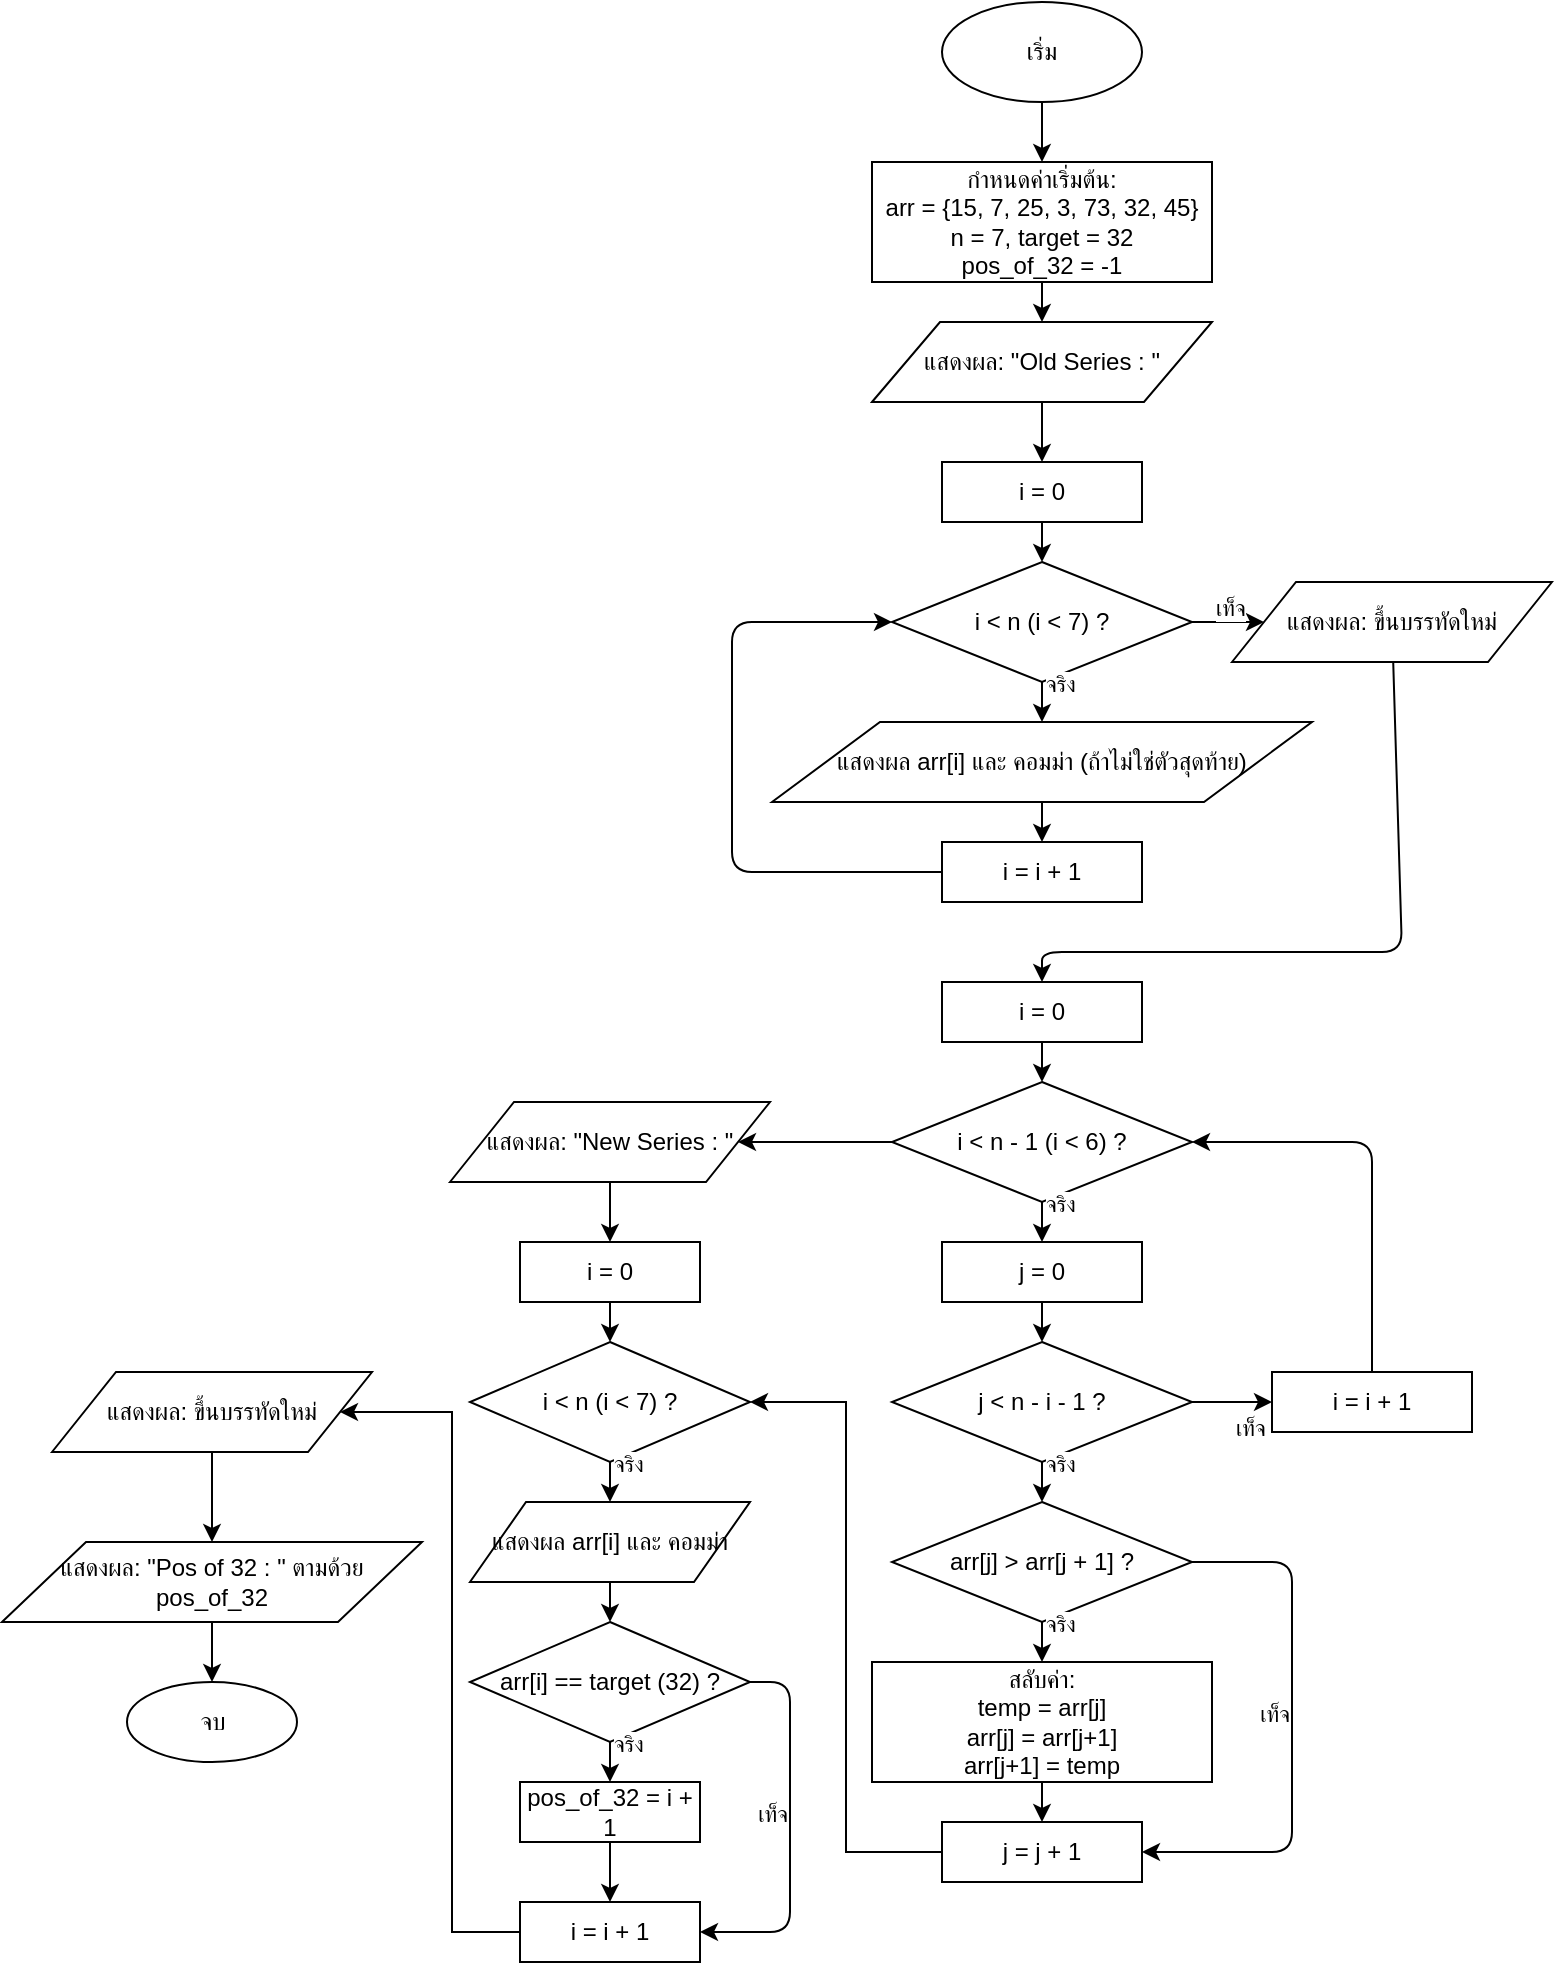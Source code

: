 <mxfile version="28.2.5">
  <diagram name="หน้า-1" id="JAtim3gwPv2wbX15YiME">
    <mxGraphModel grid="1" page="1" gridSize="10" guides="1" tooltips="1" connect="1" arrows="1" fold="1" pageScale="1" pageWidth="827" pageHeight="1169" math="0" shadow="0">
      <root>
        <mxCell id="0" />
        <mxCell id="1" parent="0" />
        <mxCell id="VpsRoXnAVwTWsBZwG4X2-1" value="เริ่ม" style="ellipse;whiteSpace=wrap;html=1;" vertex="1" parent="1">
          <mxGeometry x="475" y="30" width="100" height="50" as="geometry" />
        </mxCell>
        <mxCell id="VpsRoXnAVwTWsBZwG4X2-2" value="กำหนดค่าเริ่มต้น:&#xa;arr = {15, 7, 25, 3, 73, 32, 45}&#xa;n = 7, target = 32&#xa;pos_of_32 = -1" style="rounded=0;whiteSpace=wrap;html=1;" vertex="1" parent="1">
          <mxGeometry x="440" y="110" width="170" height="60" as="geometry" />
        </mxCell>
        <mxCell id="VpsRoXnAVwTWsBZwG4X2-3" value="" style="endArrow=classic;html=1;entryDx=0;entryDy=0;" edge="1" parent="1" source="VpsRoXnAVwTWsBZwG4X2-1" target="VpsRoXnAVwTWsBZwG4X2-2">
          <mxGeometry width="50" height="50" relative="1" as="geometry">
            <mxPoint x="525" y="80" as="sourcePoint" />
            <mxPoint x="525" y="110" as="targetPoint" />
          </mxGeometry>
        </mxCell>
        <mxCell id="VpsRoXnAVwTWsBZwG4X2-4" value="แสดงผล: &quot;Old Series : &quot;" style="shape=parallelogram;perimeter=parallelogramPerimeter;whiteSpace=wrap;html=1;rounded=0;" vertex="1" parent="1">
          <mxGeometry x="440" y="190" width="170" height="40" as="geometry" />
        </mxCell>
        <mxCell id="VpsRoXnAVwTWsBZwG4X2-5" value="" style="endArrow=classic;html=1;entryDx=0;entryDy=0;" edge="1" parent="1" source="VpsRoXnAVwTWsBZwG4X2-2" target="VpsRoXnAVwTWsBZwG4X2-4">
          <mxGeometry width="50" height="50" relative="1" as="geometry">
            <mxPoint x="525" y="170" as="sourcePoint" />
            <mxPoint x="525" y="190" as="targetPoint" />
          </mxGeometry>
        </mxCell>
        <mxCell id="VpsRoXnAVwTWsBZwG4X2-6" value="i = 0" style="rounded=0;whiteSpace=wrap;html=1;" vertex="1" parent="1">
          <mxGeometry x="475" y="260" width="100" height="30" as="geometry" />
        </mxCell>
        <mxCell id="VpsRoXnAVwTWsBZwG4X2-7" value="" style="endArrow=classic;html=1;entryDx=0;entryDy=0;" edge="1" parent="1" source="VpsRoXnAVwTWsBZwG4X2-4" target="VpsRoXnAVwTWsBZwG4X2-6">
          <mxGeometry width="50" height="50" relative="1" as="geometry">
            <mxPoint x="525" y="230" as="sourcePoint" />
            <mxPoint x="525" y="260" as="targetPoint" />
          </mxGeometry>
        </mxCell>
        <mxCell id="VpsRoXnAVwTWsBZwG4X2-8" value="i &lt; n (i &lt; 7) ?" style="rhombus;whiteSpace=wrap;html=1;" vertex="1" parent="1">
          <mxGeometry x="450" y="310" width="150" height="60" as="geometry" />
        </mxCell>
        <mxCell id="VpsRoXnAVwTWsBZwG4X2-9" value="" style="endArrow=classic;html=1;entryDx=0;entryDy=0;" edge="1" parent="1" source="VpsRoXnAVwTWsBZwG4X2-6" target="VpsRoXnAVwTWsBZwG4X2-8">
          <mxGeometry width="50" height="50" relative="1" as="geometry">
            <mxPoint x="525" y="290" as="sourcePoint" />
            <mxPoint x="525" y="310" as="targetPoint" />
          </mxGeometry>
        </mxCell>
        <mxCell id="VpsRoXnAVwTWsBZwG4X2-10" value="แสดงผล arr[i] และ คอมม่า (ถ้าไม่ใช่ตัวสุดท้าย)" style="shape=parallelogram;perimeter=parallelogramPerimeter;whiteSpace=wrap;html=1;rounded=0;" vertex="1" parent="1">
          <mxGeometry x="390" y="390" width="270" height="40" as="geometry" />
        </mxCell>
        <mxCell id="VpsRoXnAVwTWsBZwG4X2-11" value="จริง" style="edgeStyle=orthogonalEdgeStyle;html=1;align=left;verticalAlign=bottom;" edge="1" parent="1" source="VpsRoXnAVwTWsBZwG4X2-8" target="VpsRoXnAVwTWsBZwG4X2-10">
          <mxGeometry relative="1" as="geometry">
            <mxPoint x="525" y="370" as="sourcePoint" />
          </mxGeometry>
        </mxCell>
        <mxCell id="VpsRoXnAVwTWsBZwG4X2-12" value="i = i + 1" style="rounded=0;whiteSpace=wrap;html=1;" vertex="1" parent="1">
          <mxGeometry x="475" y="450" width="100" height="30" as="geometry" />
        </mxCell>
        <mxCell id="VpsRoXnAVwTWsBZwG4X2-13" value="" style="endArrow=classic;html=1;entryDx=0;entryDy=0;" edge="1" parent="1" source="VpsRoXnAVwTWsBZwG4X2-10" target="VpsRoXnAVwTWsBZwG4X2-12">
          <mxGeometry width="50" height="50" relative="1" as="geometry">
            <mxPoint x="525" y="430" as="sourcePoint" />
            <mxPoint x="525" y="450" as="targetPoint" />
          </mxGeometry>
        </mxCell>
        <mxCell id="VpsRoXnAVwTWsBZwG4X2-14" value="" style="endArrow=classic;html=1;entryDx=0;entryDy=0;exitDx=0;exitDy=0;" edge="1" parent="1" source="VpsRoXnAVwTWsBZwG4X2-12" target="VpsRoXnAVwTWsBZwG4X2-8">
          <mxGeometry width="50" height="50" relative="1" as="geometry">
            <mxPoint x="525" y="480" as="sourcePoint" />
            <Array as="points">
              <mxPoint x="370" y="465" />
              <mxPoint x="370" y="400" />
              <mxPoint x="370" y="340" />
            </Array>
          </mxGeometry>
        </mxCell>
        <mxCell id="VpsRoXnAVwTWsBZwG4X2-15" value="แสดงผล: ขึ้นบรรทัดใหม่" style="shape=parallelogram;perimeter=parallelogramPerimeter;whiteSpace=wrap;html=1;rounded=0;" vertex="1" parent="1">
          <mxGeometry x="620" y="320" width="160" height="40" as="geometry" />
        </mxCell>
        <mxCell id="VpsRoXnAVwTWsBZwG4X2-16" value="เท็จ" style="edgeStyle=orthogonalEdgeStyle;html=1;align=left;verticalAlign=top;" edge="1" parent="1" source="VpsRoXnAVwTWsBZwG4X2-8" target="VpsRoXnAVwTWsBZwG4X2-15">
          <mxGeometry x="-0.444" y="20" relative="1" as="geometry">
            <mxPoint x="525" y="340" as="sourcePoint" />
            <Array as="points">
              <mxPoint x="600" y="340" />
              <mxPoint x="600" y="340" />
            </Array>
            <mxPoint as="offset" />
          </mxGeometry>
        </mxCell>
        <mxCell id="VpsRoXnAVwTWsBZwG4X2-17" value="i = 0" style="rounded=0;whiteSpace=wrap;html=1;" vertex="1" parent="1">
          <mxGeometry x="475" y="520" width="100" height="30" as="geometry" />
        </mxCell>
        <mxCell id="VpsRoXnAVwTWsBZwG4X2-18" value="" style="endArrow=classic;html=1;entryDx=0;entryDy=0;" edge="1" parent="1" source="VpsRoXnAVwTWsBZwG4X2-15" target="VpsRoXnAVwTWsBZwG4X2-17">
          <mxGeometry width="50" height="50" relative="1" as="geometry">
            <mxPoint x="705" y="360" as="sourcePoint" />
            <Array as="points">
              <mxPoint x="705" y="505" />
              <mxPoint x="525" y="505" />
            </Array>
          </mxGeometry>
        </mxCell>
        <mxCell id="VpsRoXnAVwTWsBZwG4X2-58" value="" style="edgeStyle=orthogonalEdgeStyle;rounded=0;orthogonalLoop=1;jettySize=auto;html=1;" edge="1" parent="1" source="VpsRoXnAVwTWsBZwG4X2-19" target="VpsRoXnAVwTWsBZwG4X2-36">
          <mxGeometry relative="1" as="geometry" />
        </mxCell>
        <mxCell id="VpsRoXnAVwTWsBZwG4X2-19" value="i &lt; n - 1 (i &lt; 6) ?" style="rhombus;whiteSpace=wrap;html=1;" vertex="1" parent="1">
          <mxGeometry x="450" y="570" width="150" height="60" as="geometry" />
        </mxCell>
        <mxCell id="VpsRoXnAVwTWsBZwG4X2-20" value="" style="endArrow=classic;html=1;entryDx=0;entryDy=0;" edge="1" parent="1" source="VpsRoXnAVwTWsBZwG4X2-17" target="VpsRoXnAVwTWsBZwG4X2-19">
          <mxGeometry width="50" height="50" relative="1" as="geometry">
            <mxPoint x="525" y="550" as="sourcePoint" />
            <mxPoint x="525" y="570" as="targetPoint" />
          </mxGeometry>
        </mxCell>
        <mxCell id="VpsRoXnAVwTWsBZwG4X2-21" value="j = 0" style="rounded=0;whiteSpace=wrap;html=1;" vertex="1" parent="1">
          <mxGeometry x="475" y="650" width="100" height="30" as="geometry" />
        </mxCell>
        <mxCell id="VpsRoXnAVwTWsBZwG4X2-22" value="จริง" style="edgeStyle=orthogonalEdgeStyle;html=1;align=left;verticalAlign=bottom;" edge="1" parent="1" source="VpsRoXnAVwTWsBZwG4X2-19" target="VpsRoXnAVwTWsBZwG4X2-21">
          <mxGeometry relative="1" as="geometry">
            <mxPoint x="525" y="630" as="sourcePoint" />
          </mxGeometry>
        </mxCell>
        <mxCell id="VpsRoXnAVwTWsBZwG4X2-23" value="j &lt; n - i - 1 ?" style="rhombus;whiteSpace=wrap;html=1;" vertex="1" parent="1">
          <mxGeometry x="450" y="700" width="150" height="60" as="geometry" />
        </mxCell>
        <mxCell id="VpsRoXnAVwTWsBZwG4X2-24" value="" style="endArrow=classic;html=1;entryDx=0;entryDy=0;" edge="1" parent="1" source="VpsRoXnAVwTWsBZwG4X2-21" target="VpsRoXnAVwTWsBZwG4X2-23">
          <mxGeometry width="50" height="50" relative="1" as="geometry">
            <mxPoint x="525" y="680" as="sourcePoint" />
            <mxPoint x="525" y="700" as="targetPoint" />
          </mxGeometry>
        </mxCell>
        <mxCell id="VpsRoXnAVwTWsBZwG4X2-25" value="arr[j] &gt; arr[j + 1] ?" style="rhombus;whiteSpace=wrap;html=1;" vertex="1" parent="1">
          <mxGeometry x="450" y="780" width="150" height="60" as="geometry" />
        </mxCell>
        <mxCell id="VpsRoXnAVwTWsBZwG4X2-26" value="จริง" style="edgeStyle=orthogonalEdgeStyle;html=1;align=left;verticalAlign=bottom;" edge="1" parent="1" source="VpsRoXnAVwTWsBZwG4X2-23" target="VpsRoXnAVwTWsBZwG4X2-25">
          <mxGeometry relative="1" as="geometry">
            <mxPoint x="525" y="760" as="sourcePoint" />
          </mxGeometry>
        </mxCell>
        <mxCell id="VpsRoXnAVwTWsBZwG4X2-27" value="สลับค่า:&#xa;temp = arr[j]&#xa;arr[j] = arr[j+1]&#xa;arr[j+1] = temp" style="rounded=0;whiteSpace=wrap;html=1;" vertex="1" parent="1">
          <mxGeometry x="440" y="860" width="170" height="60" as="geometry" />
        </mxCell>
        <mxCell id="VpsRoXnAVwTWsBZwG4X2-28" value="จริง" style="edgeStyle=orthogonalEdgeStyle;html=1;align=left;verticalAlign=bottom;" edge="1" parent="1" source="VpsRoXnAVwTWsBZwG4X2-25" target="VpsRoXnAVwTWsBZwG4X2-27">
          <mxGeometry relative="1" as="geometry">
            <mxPoint x="525" y="840" as="sourcePoint" />
          </mxGeometry>
        </mxCell>
        <mxCell id="VpsRoXnAVwTWsBZwG4X2-64" style="edgeStyle=orthogonalEdgeStyle;rounded=0;orthogonalLoop=1;jettySize=auto;html=1;entryX=1;entryY=0.5;entryDx=0;entryDy=0;" edge="1" parent="1" source="VpsRoXnAVwTWsBZwG4X2-29" target="VpsRoXnAVwTWsBZwG4X2-40">
          <mxGeometry relative="1" as="geometry" />
        </mxCell>
        <mxCell id="VpsRoXnAVwTWsBZwG4X2-29" value="j = j + 1" style="rounded=0;whiteSpace=wrap;html=1;" vertex="1" parent="1">
          <mxGeometry x="475" y="940" width="100" height="30" as="geometry" />
        </mxCell>
        <mxCell id="VpsRoXnAVwTWsBZwG4X2-30" value="" style="endArrow=classic;html=1;entryDx=0;entryDy=0;" edge="1" parent="1" source="VpsRoXnAVwTWsBZwG4X2-27" target="VpsRoXnAVwTWsBZwG4X2-29">
          <mxGeometry width="50" height="50" relative="1" as="geometry">
            <mxPoint x="525" y="920" as="sourcePoint" />
            <mxPoint x="525" y="940" as="targetPoint" />
          </mxGeometry>
        </mxCell>
        <mxCell id="VpsRoXnAVwTWsBZwG4X2-31" value="เท็จ" style="edgeStyle=orthogonalEdgeStyle;html=1;align=right;verticalAlign=bottom;" edge="1" parent="1" source="VpsRoXnAVwTWsBZwG4X2-25" target="VpsRoXnAVwTWsBZwG4X2-29">
          <mxGeometry relative="1" as="geometry">
            <mxPoint x="600" y="810" as="sourcePoint" />
            <Array as="points">
              <mxPoint x="650" y="810" />
              <mxPoint x="650" y="955" />
            </Array>
          </mxGeometry>
        </mxCell>
        <mxCell id="VpsRoXnAVwTWsBZwG4X2-33" value="i = i + 1" style="rounded=0;whiteSpace=wrap;html=1;" vertex="1" parent="1">
          <mxGeometry x="640" y="715" width="100" height="30" as="geometry" />
        </mxCell>
        <mxCell id="VpsRoXnAVwTWsBZwG4X2-34" value="เท็จ" style="edgeStyle=orthogonalEdgeStyle;html=1;align=left;verticalAlign=top;" edge="1" parent="1" source="VpsRoXnAVwTWsBZwG4X2-23" target="VpsRoXnAVwTWsBZwG4X2-33">
          <mxGeometry relative="1" as="geometry">
            <mxPoint x="600" y="730" as="sourcePoint" />
            <Array as="points">
              <mxPoint x="630" y="730" />
              <mxPoint x="630" y="730" />
            </Array>
          </mxGeometry>
        </mxCell>
        <mxCell id="VpsRoXnAVwTWsBZwG4X2-35" value="" style="endArrow=classic;html=1;entryDx=0;entryDy=0;exitDx=0;exitDy=0;" edge="1" parent="1" source="VpsRoXnAVwTWsBZwG4X2-33" target="VpsRoXnAVwTWsBZwG4X2-19">
          <mxGeometry width="50" height="50" relative="1" as="geometry">
            <mxPoint x="690" y="745" as="sourcePoint" />
            <Array as="points">
              <mxPoint x="690" y="600" />
            </Array>
          </mxGeometry>
        </mxCell>
        <mxCell id="VpsRoXnAVwTWsBZwG4X2-36" value="แสดงผล: &quot;New Series : &quot;" style="shape=parallelogram;perimeter=parallelogramPerimeter;whiteSpace=wrap;html=1;rounded=0;" vertex="1" parent="1">
          <mxGeometry x="229" y="580" width="160" height="40" as="geometry" />
        </mxCell>
        <mxCell id="VpsRoXnAVwTWsBZwG4X2-38" value="i = 0" style="rounded=0;whiteSpace=wrap;html=1;" vertex="1" parent="1">
          <mxGeometry x="264" y="650" width="90" height="30" as="geometry" />
        </mxCell>
        <mxCell id="VpsRoXnAVwTWsBZwG4X2-39" value="" style="endArrow=classic;html=1;entryDx=0;entryDy=0;" edge="1" parent="1" source="VpsRoXnAVwTWsBZwG4X2-36" target="VpsRoXnAVwTWsBZwG4X2-38">
          <mxGeometry width="50" height="50" relative="1" as="geometry">
            <mxPoint x="309" y="620" as="sourcePoint" />
            <mxPoint x="309" y="650" as="targetPoint" />
          </mxGeometry>
        </mxCell>
        <mxCell id="VpsRoXnAVwTWsBZwG4X2-40" value="i &lt; n (i &lt; 7) ?" style="rhombus;whiteSpace=wrap;html=1;" vertex="1" parent="1">
          <mxGeometry x="239" y="700" width="140" height="60" as="geometry" />
        </mxCell>
        <mxCell id="VpsRoXnAVwTWsBZwG4X2-41" value="" style="endArrow=classic;html=1;entryDx=0;entryDy=0;" edge="1" parent="1" source="VpsRoXnAVwTWsBZwG4X2-38" target="VpsRoXnAVwTWsBZwG4X2-40">
          <mxGeometry width="50" height="50" relative="1" as="geometry">
            <mxPoint x="309" y="680" as="sourcePoint" />
            <mxPoint x="309" y="700" as="targetPoint" />
          </mxGeometry>
        </mxCell>
        <mxCell id="VpsRoXnAVwTWsBZwG4X2-42" value="แสดงผล arr[i] และ คอมม่า" style="shape=parallelogram;perimeter=parallelogramPerimeter;whiteSpace=wrap;html=1;rounded=0;" vertex="1" parent="1">
          <mxGeometry x="239" y="780" width="140" height="40" as="geometry" />
        </mxCell>
        <mxCell id="VpsRoXnAVwTWsBZwG4X2-43" value="จริง" style="edgeStyle=orthogonalEdgeStyle;html=1;align=left;verticalAlign=bottom;" edge="1" parent="1" source="VpsRoXnAVwTWsBZwG4X2-40" target="VpsRoXnAVwTWsBZwG4X2-42">
          <mxGeometry relative="1" as="geometry">
            <mxPoint x="309" y="760" as="sourcePoint" />
          </mxGeometry>
        </mxCell>
        <mxCell id="VpsRoXnAVwTWsBZwG4X2-44" value="arr[i] == target (32) ?" style="rhombus;whiteSpace=wrap;html=1;" vertex="1" parent="1">
          <mxGeometry x="239" y="840" width="140" height="60" as="geometry" />
        </mxCell>
        <mxCell id="VpsRoXnAVwTWsBZwG4X2-45" value="" style="endArrow=classic;html=1;entryDx=0;entryDy=0;" edge="1" parent="1" source="VpsRoXnAVwTWsBZwG4X2-42" target="VpsRoXnAVwTWsBZwG4X2-44">
          <mxGeometry width="50" height="50" relative="1" as="geometry">
            <mxPoint x="309" y="820" as="sourcePoint" />
            <mxPoint x="309" y="840" as="targetPoint" />
          </mxGeometry>
        </mxCell>
        <mxCell id="VpsRoXnAVwTWsBZwG4X2-46" value="pos_of_32 = i + 1" style="rounded=0;whiteSpace=wrap;html=1;" vertex="1" parent="1">
          <mxGeometry x="264" y="920" width="90" height="30" as="geometry" />
        </mxCell>
        <mxCell id="VpsRoXnAVwTWsBZwG4X2-47" value="จริง" style="edgeStyle=orthogonalEdgeStyle;html=1;align=left;verticalAlign=bottom;" edge="1" parent="1" source="VpsRoXnAVwTWsBZwG4X2-44" target="VpsRoXnAVwTWsBZwG4X2-46">
          <mxGeometry relative="1" as="geometry">
            <mxPoint x="309" y="900" as="sourcePoint" />
          </mxGeometry>
        </mxCell>
        <mxCell id="VpsRoXnAVwTWsBZwG4X2-65" style="edgeStyle=orthogonalEdgeStyle;rounded=0;orthogonalLoop=1;jettySize=auto;html=1;entryX=1;entryY=0.5;entryDx=0;entryDy=0;" edge="1" parent="1" source="VpsRoXnAVwTWsBZwG4X2-48" target="VpsRoXnAVwTWsBZwG4X2-52">
          <mxGeometry relative="1" as="geometry">
            <Array as="points">
              <mxPoint x="230" y="995" />
              <mxPoint x="230" y="735" />
            </Array>
          </mxGeometry>
        </mxCell>
        <mxCell id="VpsRoXnAVwTWsBZwG4X2-48" value="i = i + 1" style="rounded=0;whiteSpace=wrap;html=1;" vertex="1" parent="1">
          <mxGeometry x="264" y="980" width="90" height="30" as="geometry" />
        </mxCell>
        <mxCell id="VpsRoXnAVwTWsBZwG4X2-49" value="" style="endArrow=classic;html=1;entryDx=0;entryDy=0;" edge="1" parent="1" source="VpsRoXnAVwTWsBZwG4X2-46" target="VpsRoXnAVwTWsBZwG4X2-48">
          <mxGeometry width="50" height="50" relative="1" as="geometry">
            <mxPoint x="309" y="950" as="sourcePoint" />
            <mxPoint x="309" y="980" as="targetPoint" />
          </mxGeometry>
        </mxCell>
        <mxCell id="VpsRoXnAVwTWsBZwG4X2-50" value="เท็จ" style="edgeStyle=orthogonalEdgeStyle;html=1;align=right;verticalAlign=bottom;" edge="1" parent="1" source="VpsRoXnAVwTWsBZwG4X2-44" target="VpsRoXnAVwTWsBZwG4X2-48">
          <mxGeometry relative="1" as="geometry">
            <mxPoint x="379" y="870" as="sourcePoint" />
            <Array as="points">
              <mxPoint x="399" y="870" />
              <mxPoint x="399" y="995" />
              <mxPoint x="354" y="995" />
            </Array>
          </mxGeometry>
        </mxCell>
        <mxCell id="VpsRoXnAVwTWsBZwG4X2-52" value="แสดงผล: ขึ้นบรรทัดใหม่" style="shape=parallelogram;perimeter=parallelogramPerimeter;whiteSpace=wrap;html=1;rounded=0;" vertex="1" parent="1">
          <mxGeometry x="30" y="715" width="160" height="40" as="geometry" />
        </mxCell>
        <mxCell id="VpsRoXnAVwTWsBZwG4X2-54" value="แสดงผล: &quot;Pos of 32 : &quot; ตามด้วย pos_of_32" style="shape=parallelogram;perimeter=parallelogramPerimeter;whiteSpace=wrap;html=1;rounded=0;" vertex="1" parent="1">
          <mxGeometry x="5" y="800" width="210" height="40" as="geometry" />
        </mxCell>
        <mxCell id="VpsRoXnAVwTWsBZwG4X2-55" value="" style="endArrow=classic;html=1;entryDx=0;entryDy=0;" edge="1" parent="1" source="VpsRoXnAVwTWsBZwG4X2-52" target="VpsRoXnAVwTWsBZwG4X2-54">
          <mxGeometry width="50" height="50" relative="1" as="geometry">
            <mxPoint x="125" y="755" as="sourcePoint" />
            <mxPoint x="125" y="785" as="targetPoint" />
          </mxGeometry>
        </mxCell>
        <mxCell id="VpsRoXnAVwTWsBZwG4X2-56" value="จบ" style="ellipse;whiteSpace=wrap;html=1;" vertex="1" parent="1">
          <mxGeometry x="67.5" y="870" width="85" height="40" as="geometry" />
        </mxCell>
        <mxCell id="VpsRoXnAVwTWsBZwG4X2-57" value="" style="endArrow=classic;html=1;entryDx=0;entryDy=0;" edge="1" parent="1" source="VpsRoXnAVwTWsBZwG4X2-54" target="VpsRoXnAVwTWsBZwG4X2-56">
          <mxGeometry width="50" height="50" relative="1" as="geometry">
            <mxPoint x="125" y="845" as="sourcePoint" />
            <mxPoint x="125" y="875" as="targetPoint" />
          </mxGeometry>
        </mxCell>
      </root>
    </mxGraphModel>
  </diagram>
</mxfile>
